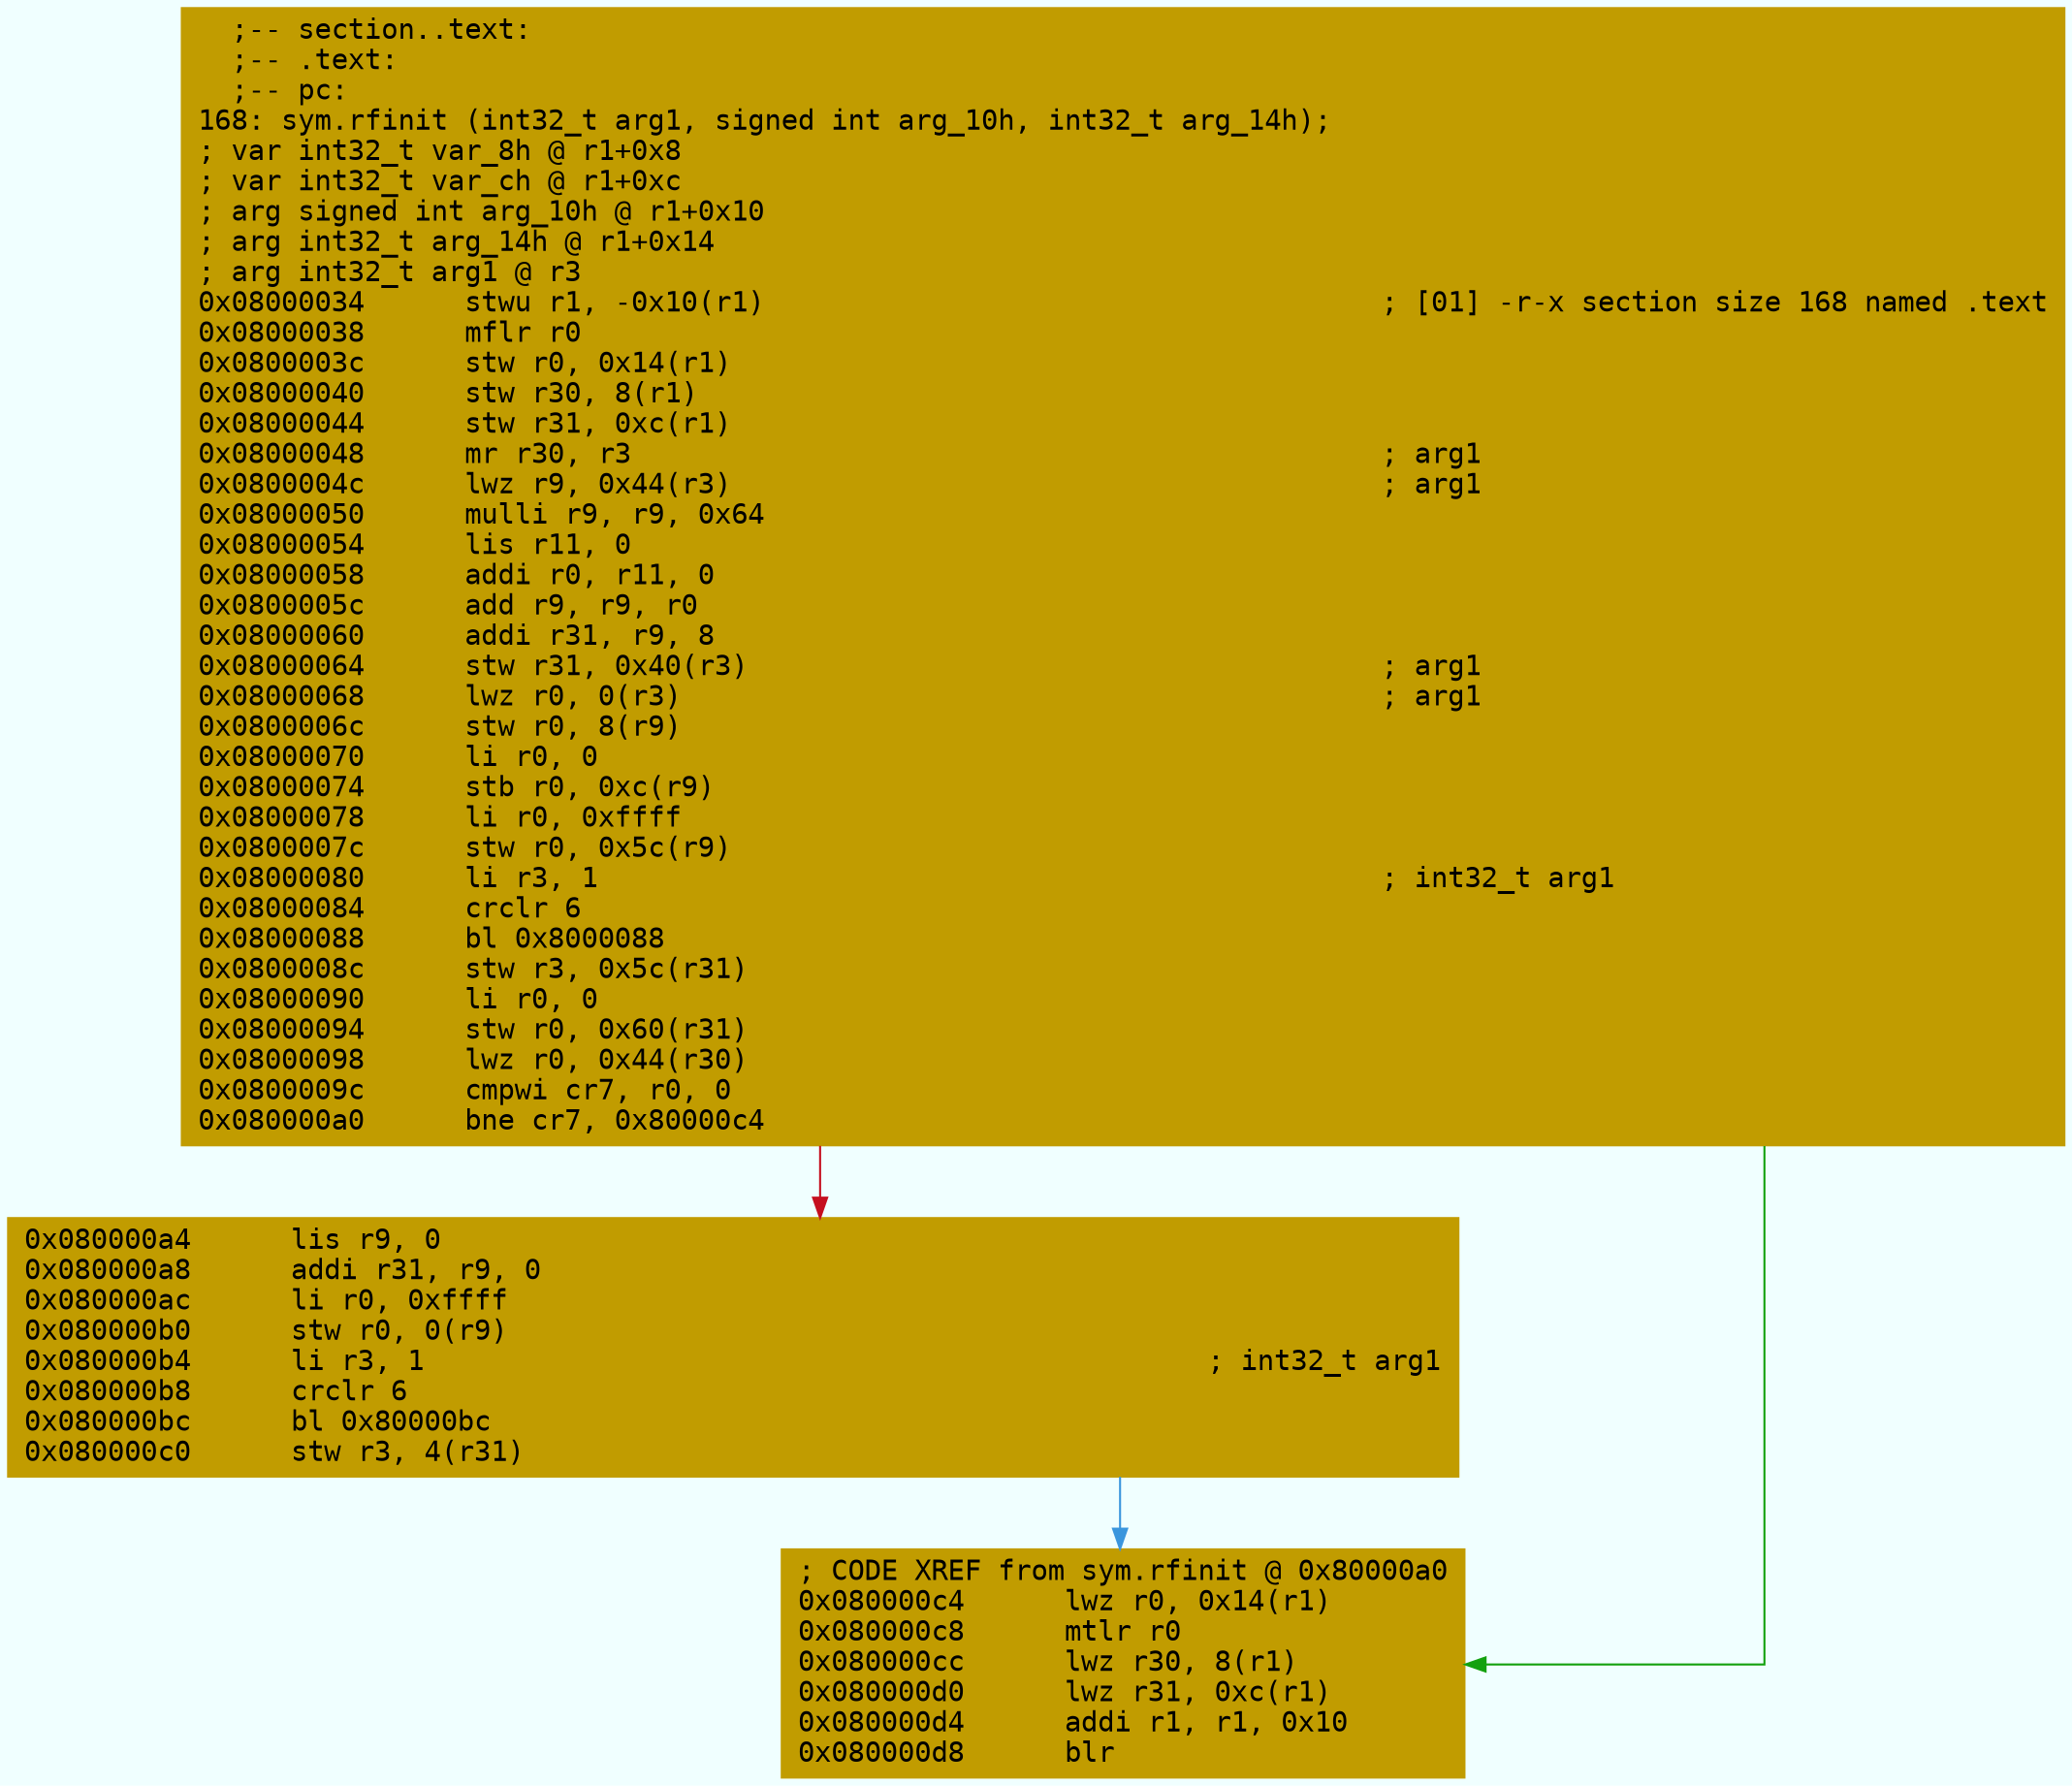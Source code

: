 digraph code {
	graph [bgcolor=azure fontsize=8 fontname="Courier" splines="ortho"];
	node [fillcolor=gray style=filled shape=box];
	edge [arrowhead="normal"];
	"0x08000034" [URL="sym.rfinit/0x08000034", fillcolor="#c19c00",color="#c19c00", fontname="Courier",label="  ;-- section..text:\l  ;-- .text:\l  ;-- pc:\l168: sym.rfinit (int32_t arg1, signed int arg_10h, int32_t arg_14h);\l; var int32_t var_8h @ r1+0x8\l; var int32_t var_ch @ r1+0xc\l; arg signed int arg_10h @ r1+0x10\l; arg int32_t arg_14h @ r1+0x14\l; arg int32_t arg1 @ r3\l0x08000034      stwu r1, -0x10(r1)                                     ; [01] -r-x section size 168 named .text\l0x08000038      mflr r0\l0x0800003c      stw r0, 0x14(r1)\l0x08000040      stw r30, 8(r1)\l0x08000044      stw r31, 0xc(r1)\l0x08000048      mr r30, r3                                             ; arg1\l0x0800004c      lwz r9, 0x44(r3)                                       ; arg1\l0x08000050      mulli r9, r9, 0x64\l0x08000054      lis r11, 0\l0x08000058      addi r0, r11, 0\l0x0800005c      add r9, r9, r0\l0x08000060      addi r31, r9, 8\l0x08000064      stw r31, 0x40(r3)                                      ; arg1\l0x08000068      lwz r0, 0(r3)                                          ; arg1\l0x0800006c      stw r0, 8(r9)\l0x08000070      li r0, 0\l0x08000074      stb r0, 0xc(r9)\l0x08000078      li r0, 0xffff\l0x0800007c      stw r0, 0x5c(r9)\l0x08000080      li r3, 1                                               ; int32_t arg1\l0x08000084      crclr 6\l0x08000088      bl 0x8000088\l0x0800008c      stw r3, 0x5c(r31)\l0x08000090      li r0, 0\l0x08000094      stw r0, 0x60(r31)\l0x08000098      lwz r0, 0x44(r30)\l0x0800009c      cmpwi cr7, r0, 0\l0x080000a0      bne cr7, 0x80000c4\l"]
	"0x080000a4" [URL="sym.rfinit/0x080000a4", fillcolor="#c19c00",color="#c19c00", fontname="Courier",label="0x080000a4      lis r9, 0\l0x080000a8      addi r31, r9, 0\l0x080000ac      li r0, 0xffff\l0x080000b0      stw r0, 0(r9)\l0x080000b4      li r3, 1                                               ; int32_t arg1\l0x080000b8      crclr 6\l0x080000bc      bl 0x80000bc\l0x080000c0      stw r3, 4(r31)\l"]
	"0x080000c4" [URL="sym.rfinit/0x080000c4", fillcolor="#c19c00",color="#c19c00", fontname="Courier",label="; CODE XREF from sym.rfinit @ 0x80000a0\l0x080000c4      lwz r0, 0x14(r1)\l0x080000c8      mtlr r0\l0x080000cc      lwz r30, 8(r1)\l0x080000d0      lwz r31, 0xc(r1)\l0x080000d4      addi r1, r1, 0x10\l0x080000d8      blr\l"]
        "0x08000034" -> "0x080000c4" [color="#13a10e"];
        "0x08000034" -> "0x080000a4" [color="#c50f1f"];
        "0x080000a4" -> "0x080000c4" [color="#3a96dd"];
}
